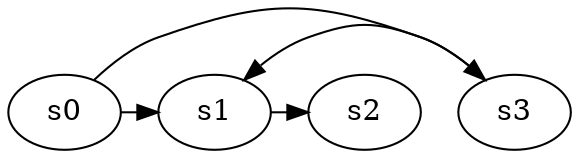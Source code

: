 digraph game_0638_complex_4 {
    s0 [name="s0", player=1];
    s1 [name="s1", player=1, target=1];
    s2 [name="s2", player=0];
    s3 [name="s3", player=1];

    s0 -> s1 [constraint="!(time % 6 == 2)"];
    s0 -> s3 [constraint="time % 4 == 3 && time % 3 == 0"];
    s1 -> s2 [constraint="time % 4 == 3 || time % 5 == 1"];
    s3 -> s1 [constraint="time == 13"];
}
